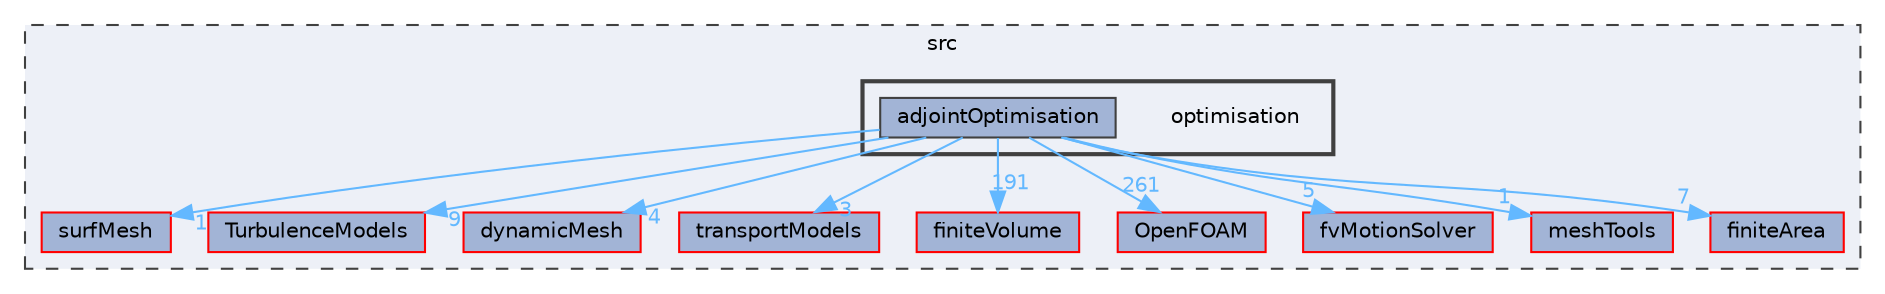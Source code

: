 digraph "src/optimisation"
{
 // LATEX_PDF_SIZE
  bgcolor="transparent";
  edge [fontname=Helvetica,fontsize=10,labelfontname=Helvetica,labelfontsize=10];
  node [fontname=Helvetica,fontsize=10,shape=box,height=0.2,width=0.4];
  compound=true
  subgraph clusterdir_68267d1309a1af8e8297ef4c3efbcdba {
    graph [ bgcolor="#edf0f7", pencolor="grey25", label="src", fontname=Helvetica,fontsize=10 style="filled,dashed", URL="dir_68267d1309a1af8e8297ef4c3efbcdba.html",tooltip=""]
  dir_0a88fe22feb23ce5f078a04a1df67721 [label="surfMesh", fillcolor="#a2b4d6", color="red", style="filled", URL="dir_0a88fe22feb23ce5f078a04a1df67721.html",tooltip=""];
  dir_1eda626aeac0f0ad2848c36acaa5d501 [label="TurbulenceModels", fillcolor="#a2b4d6", color="red", style="filled", URL="dir_1eda626aeac0f0ad2848c36acaa5d501.html",tooltip=""];
  dir_63742796c427c97a292c80f7db71da36 [label="dynamicMesh", fillcolor="#a2b4d6", color="red", style="filled", URL="dir_63742796c427c97a292c80f7db71da36.html",tooltip=""];
  dir_9415e59289a6feeb24164dafa70a594f [label="transportModels", fillcolor="#a2b4d6", color="red", style="filled", URL="dir_9415e59289a6feeb24164dafa70a594f.html",tooltip=""];
  dir_9bd15774b555cf7259a6fa18f99fe99b [label="finiteVolume", fillcolor="#a2b4d6", color="red", style="filled", URL="dir_9bd15774b555cf7259a6fa18f99fe99b.html",tooltip=""];
  dir_c5473ff19b20e6ec4dfe5c310b3778a8 [label="OpenFOAM", fillcolor="#a2b4d6", color="red", style="filled", URL="dir_c5473ff19b20e6ec4dfe5c310b3778a8.html",tooltip=""];
  dir_f7091aeabaea36e4bb5fe5aa28ecbeff [label="fvMotionSolver", fillcolor="#a2b4d6", color="red", style="filled", URL="dir_f7091aeabaea36e4bb5fe5aa28ecbeff.html",tooltip=""];
  dir_ae30ad0bef50cf391b24c614251bb9fd [label="meshTools", fillcolor="#a2b4d6", color="red", style="filled", URL="dir_ae30ad0bef50cf391b24c614251bb9fd.html",tooltip=""];
  dir_b69a9eadfe761c231b266ce918b218a5 [label="finiteArea", fillcolor="#a2b4d6", color="red", style="filled", URL="dir_b69a9eadfe761c231b266ce918b218a5.html",tooltip=""];
  subgraph clusterdir_df940598938059c8102df77332c101e5 {
    graph [ bgcolor="#edf0f7", pencolor="grey25", label="", fontname=Helvetica,fontsize=10 style="filled,bold", URL="dir_df940598938059c8102df77332c101e5.html",tooltip=""]
    dir_df940598938059c8102df77332c101e5 [shape=plaintext, label="optimisation"];
  dir_c0c7e56fc8041791ad4af70bc1e1ba71 [label="adjointOptimisation", fillcolor="#a2b4d6", color="grey25", style="filled", URL="dir_c0c7e56fc8041791ad4af70bc1e1ba71.html",tooltip=""];
  }
  }
  dir_c0c7e56fc8041791ad4af70bc1e1ba71->dir_1eda626aeac0f0ad2848c36acaa5d501 [headlabel="9", labeldistance=1.5 headhref="dir_000045_004143.html" href="dir_000045_004143.html" color="steelblue1" fontcolor="steelblue1"];
  dir_c0c7e56fc8041791ad4af70bc1e1ba71->dir_9bd15774b555cf7259a6fa18f99fe99b [headlabel="191", labeldistance=1.5 headhref="dir_000045_001387.html" href="dir_000045_001387.html" color="steelblue1" fontcolor="steelblue1"];
  dir_c0c7e56fc8041791ad4af70bc1e1ba71->dir_c5473ff19b20e6ec4dfe5c310b3778a8 [headlabel="261", labeldistance=1.5 headhref="dir_000045_002695.html" href="dir_000045_002695.html" color="steelblue1" fontcolor="steelblue1"];
  dir_c0c7e56fc8041791ad4af70bc1e1ba71->dir_9415e59289a6feeb24164dafa70a594f [headlabel="3", labeldistance=1.5 headhref="dir_000045_004112.html" href="dir_000045_004112.html" color="steelblue1" fontcolor="steelblue1"];
  dir_c0c7e56fc8041791ad4af70bc1e1ba71->dir_63742796c427c97a292c80f7db71da36 [headlabel="4", labeldistance=1.5 headhref="dir_000045_001086.html" href="dir_000045_001086.html" color="steelblue1" fontcolor="steelblue1"];
  dir_c0c7e56fc8041791ad4af70bc1e1ba71->dir_f7091aeabaea36e4bb5fe5aa28ecbeff [headlabel="5", labeldistance=1.5 headhref="dir_000045_001553.html" href="dir_000045_001553.html" color="steelblue1" fontcolor="steelblue1"];
  dir_c0c7e56fc8041791ad4af70bc1e1ba71->dir_0a88fe22feb23ce5f078a04a1df67721 [headlabel="1", labeldistance=1.5 headhref="dir_000045_003891.html" href="dir_000045_003891.html" color="steelblue1" fontcolor="steelblue1"];
  dir_c0c7e56fc8041791ad4af70bc1e1ba71->dir_ae30ad0bef50cf391b24c614251bb9fd [headlabel="1", labeldistance=1.5 headhref="dir_000045_002382.html" href="dir_000045_002382.html" color="steelblue1" fontcolor="steelblue1"];
  dir_c0c7e56fc8041791ad4af70bc1e1ba71->dir_b69a9eadfe761c231b266ce918b218a5 [headlabel="7", labeldistance=1.5 headhref="dir_000045_001385.html" href="dir_000045_001385.html" color="steelblue1" fontcolor="steelblue1"];
}
